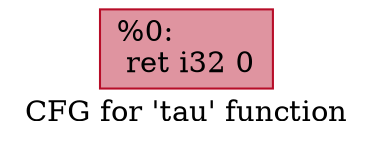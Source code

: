 digraph "CFG for 'tau' function" {
	label="CFG for 'tau' function";

	Node0x5f67210 [shape=record,color="#b70d28ff", style=filled, fillcolor="#b70d2870",label="{%0:\l  ret i32 0\l}"];
}
